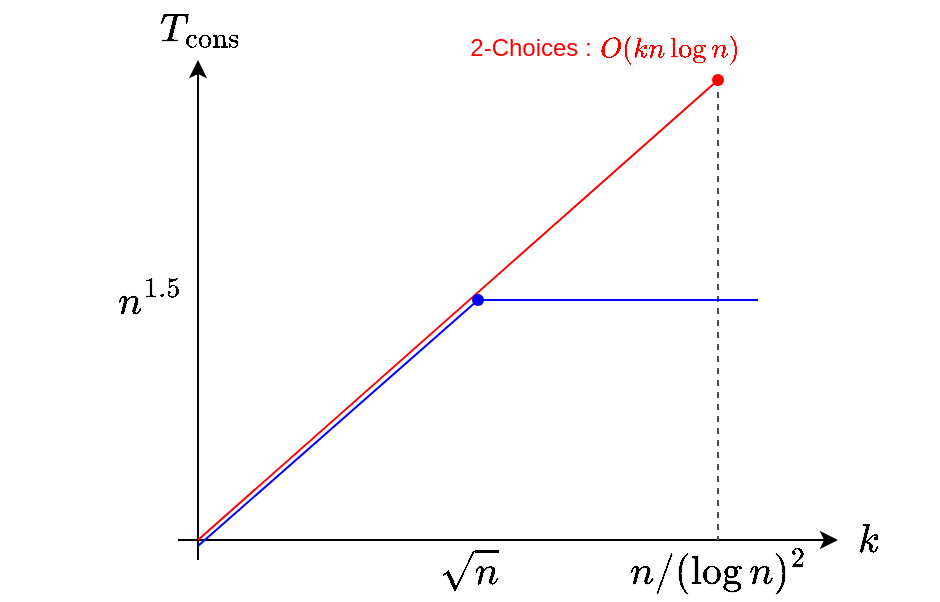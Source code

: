 <mxfile>
    <diagram name="ページ1" id="F3GOq955pltwdBE5NGUQ">
        <mxGraphModel dx="411" dy="425" grid="1" gridSize="10" guides="1" tooltips="1" connect="1" arrows="1" fold="1" page="1" pageScale="1" pageWidth="827" pageHeight="1169" math="1" shadow="0">
            <root>
                <mxCell id="0"/>
                <mxCell id="1" parent="0"/>
                <mxCell id="GLiHE9NnTcTnetMdxVj1-1" value="" style="endArrow=classic;html=1;rounded=0;endFill=1;" parent="1" edge="1">
                    <mxGeometry width="50" height="50" relative="1" as="geometry">
                        <mxPoint x="110" y="320" as="sourcePoint"/>
                        <mxPoint x="440" y="320" as="targetPoint"/>
                    </mxGeometry>
                </mxCell>
                <mxCell id="GLiHE9NnTcTnetMdxVj1-2" value="" style="endArrow=classic;html=1;rounded=0;endFill=1;" parent="1" edge="1">
                    <mxGeometry width="50" height="50" relative="1" as="geometry">
                        <mxPoint x="120" y="330" as="sourcePoint"/>
                        <mxPoint x="120" y="80" as="targetPoint"/>
                    </mxGeometry>
                </mxCell>
                <mxCell id="GLiHE9NnTcTnetMdxVj1-3" value="$$k$$" style="text;html=1;align=center;verticalAlign=middle;resizable=0;points=[];autosize=1;strokeColor=none;fillColor=none;fontSize=17;" parent="1" vertex="1">
                    <mxGeometry x="420" y="306" width="70" height="30" as="geometry"/>
                </mxCell>
                <mxCell id="GLiHE9NnTcTnetMdxVj1-4" value="$$T_{\mathrm{cons}}$$" style="text;html=1;align=center;verticalAlign=middle;resizable=0;points=[];autosize=1;strokeColor=none;fillColor=none;fontSize=17;" parent="1" vertex="1">
                    <mxGeometry x="21" y="50" width="200" height="30" as="geometry"/>
                </mxCell>
                <mxCell id="GLiHE9NnTcTnetMdxVj1-8" value="$$n/(\log n)^2$$" style="text;html=1;align=center;verticalAlign=middle;resizable=0;points=[];autosize=1;strokeColor=none;fillColor=none;fontSize=17;" parent="1" vertex="1">
                    <mxGeometry x="305" y="320" width="150" height="30" as="geometry"/>
                </mxCell>
                <mxCell id="GLiHE9NnTcTnetMdxVj1-13" value="" style="endArrow=none;html=1;rounded=0;fillColor=#f8cecc;strokeColor=#FF0000;" parent="1" target="GLiHE9NnTcTnetMdxVj1-17" edge="1">
                    <mxGeometry width="50" height="50" relative="1" as="geometry">
                        <mxPoint x="120" y="320" as="sourcePoint"/>
                        <mxPoint x="210" y="230" as="targetPoint"/>
                    </mxGeometry>
                </mxCell>
                <mxCell id="13" style="edgeStyle=none;html=1;strokeColor=#4D4D4D;fontColor=#0000FF;endArrow=none;endFill=0;dashed=1;" edge="1" parent="1" source="GLiHE9NnTcTnetMdxVj1-17">
                    <mxGeometry relative="1" as="geometry">
                        <mxPoint x="380" y="320" as="targetPoint"/>
                    </mxGeometry>
                </mxCell>
                <mxCell id="GLiHE9NnTcTnetMdxVj1-17" value="" style="shape=waypoint;sketch=0;size=6;pointerEvents=1;points=[];fillColor=none;resizable=0;rotatable=0;perimeter=centerPerimeter;snapToPoint=1;fontSize=8;strokeColor=#FF0000;" parent="1" vertex="1">
                    <mxGeometry x="370" y="80" width="20" height="20" as="geometry"/>
                </mxCell>
                <mxCell id="2" value="$$O(kn\log n)$$" style="text;html=1;align=center;verticalAlign=middle;resizable=0;points=[];autosize=1;strokeColor=none;fillColor=none;fontColor=#FF0000;" parent="1" vertex="1">
                    <mxGeometry x="300" y="60" width="110" height="30" as="geometry"/>
                </mxCell>
                <mxCell id="4" value="2-Choices :" style="text;html=1;align=center;verticalAlign=middle;resizable=0;points=[];autosize=1;strokeColor=none;fillColor=none;fontColor=#FF0000;" vertex="1" parent="1">
                    <mxGeometry x="246" y="59" width="80" height="30" as="geometry"/>
                </mxCell>
                <mxCell id="8" value="" style="endArrow=none;html=1;rounded=0;fillColor=#f8cecc;strokeColor=#0000FF;" edge="1" parent="1" target="9">
                    <mxGeometry width="50" height="50" relative="1" as="geometry">
                        <mxPoint x="120" y="323" as="sourcePoint"/>
                        <mxPoint x="210" y="233" as="targetPoint"/>
                    </mxGeometry>
                </mxCell>
                <mxCell id="11" style="edgeStyle=none;html=1;strokeColor=#0000FF;fontColor=#0000FF;endArrow=none;endFill=0;" edge="1" parent="1" source="9">
                    <mxGeometry relative="1" as="geometry">
                        <mxPoint x="400.0" y="200" as="targetPoint"/>
                    </mxGeometry>
                </mxCell>
                <mxCell id="9" value="" style="shape=waypoint;sketch=0;size=6;pointerEvents=1;points=[];fillColor=none;resizable=0;rotatable=0;perimeter=centerPerimeter;snapToPoint=1;fontSize=8;strokeColor=#0000FF;" vertex="1" parent="1">
                    <mxGeometry x="250" y="190" width="20" height="20" as="geometry"/>
                </mxCell>
                <mxCell id="12" value="$$\sqrt{n}$$" style="text;html=1;align=center;verticalAlign=middle;resizable=0;points=[];autosize=1;strokeColor=none;fillColor=none;fontSize=17;" vertex="1" parent="1">
                    <mxGeometry x="195" y="320" width="120" height="30" as="geometry"/>
                </mxCell>
                <mxCell id="14" value="$$n^{1.5}$$" style="text;html=1;align=center;verticalAlign=middle;resizable=0;points=[];autosize=1;strokeColor=none;fillColor=none;fontSize=17;" vertex="1" parent="1">
                    <mxGeometry x="41" y="185" width="110" height="30" as="geometry"/>
                </mxCell>
            </root>
        </mxGraphModel>
    </diagram>
</mxfile>